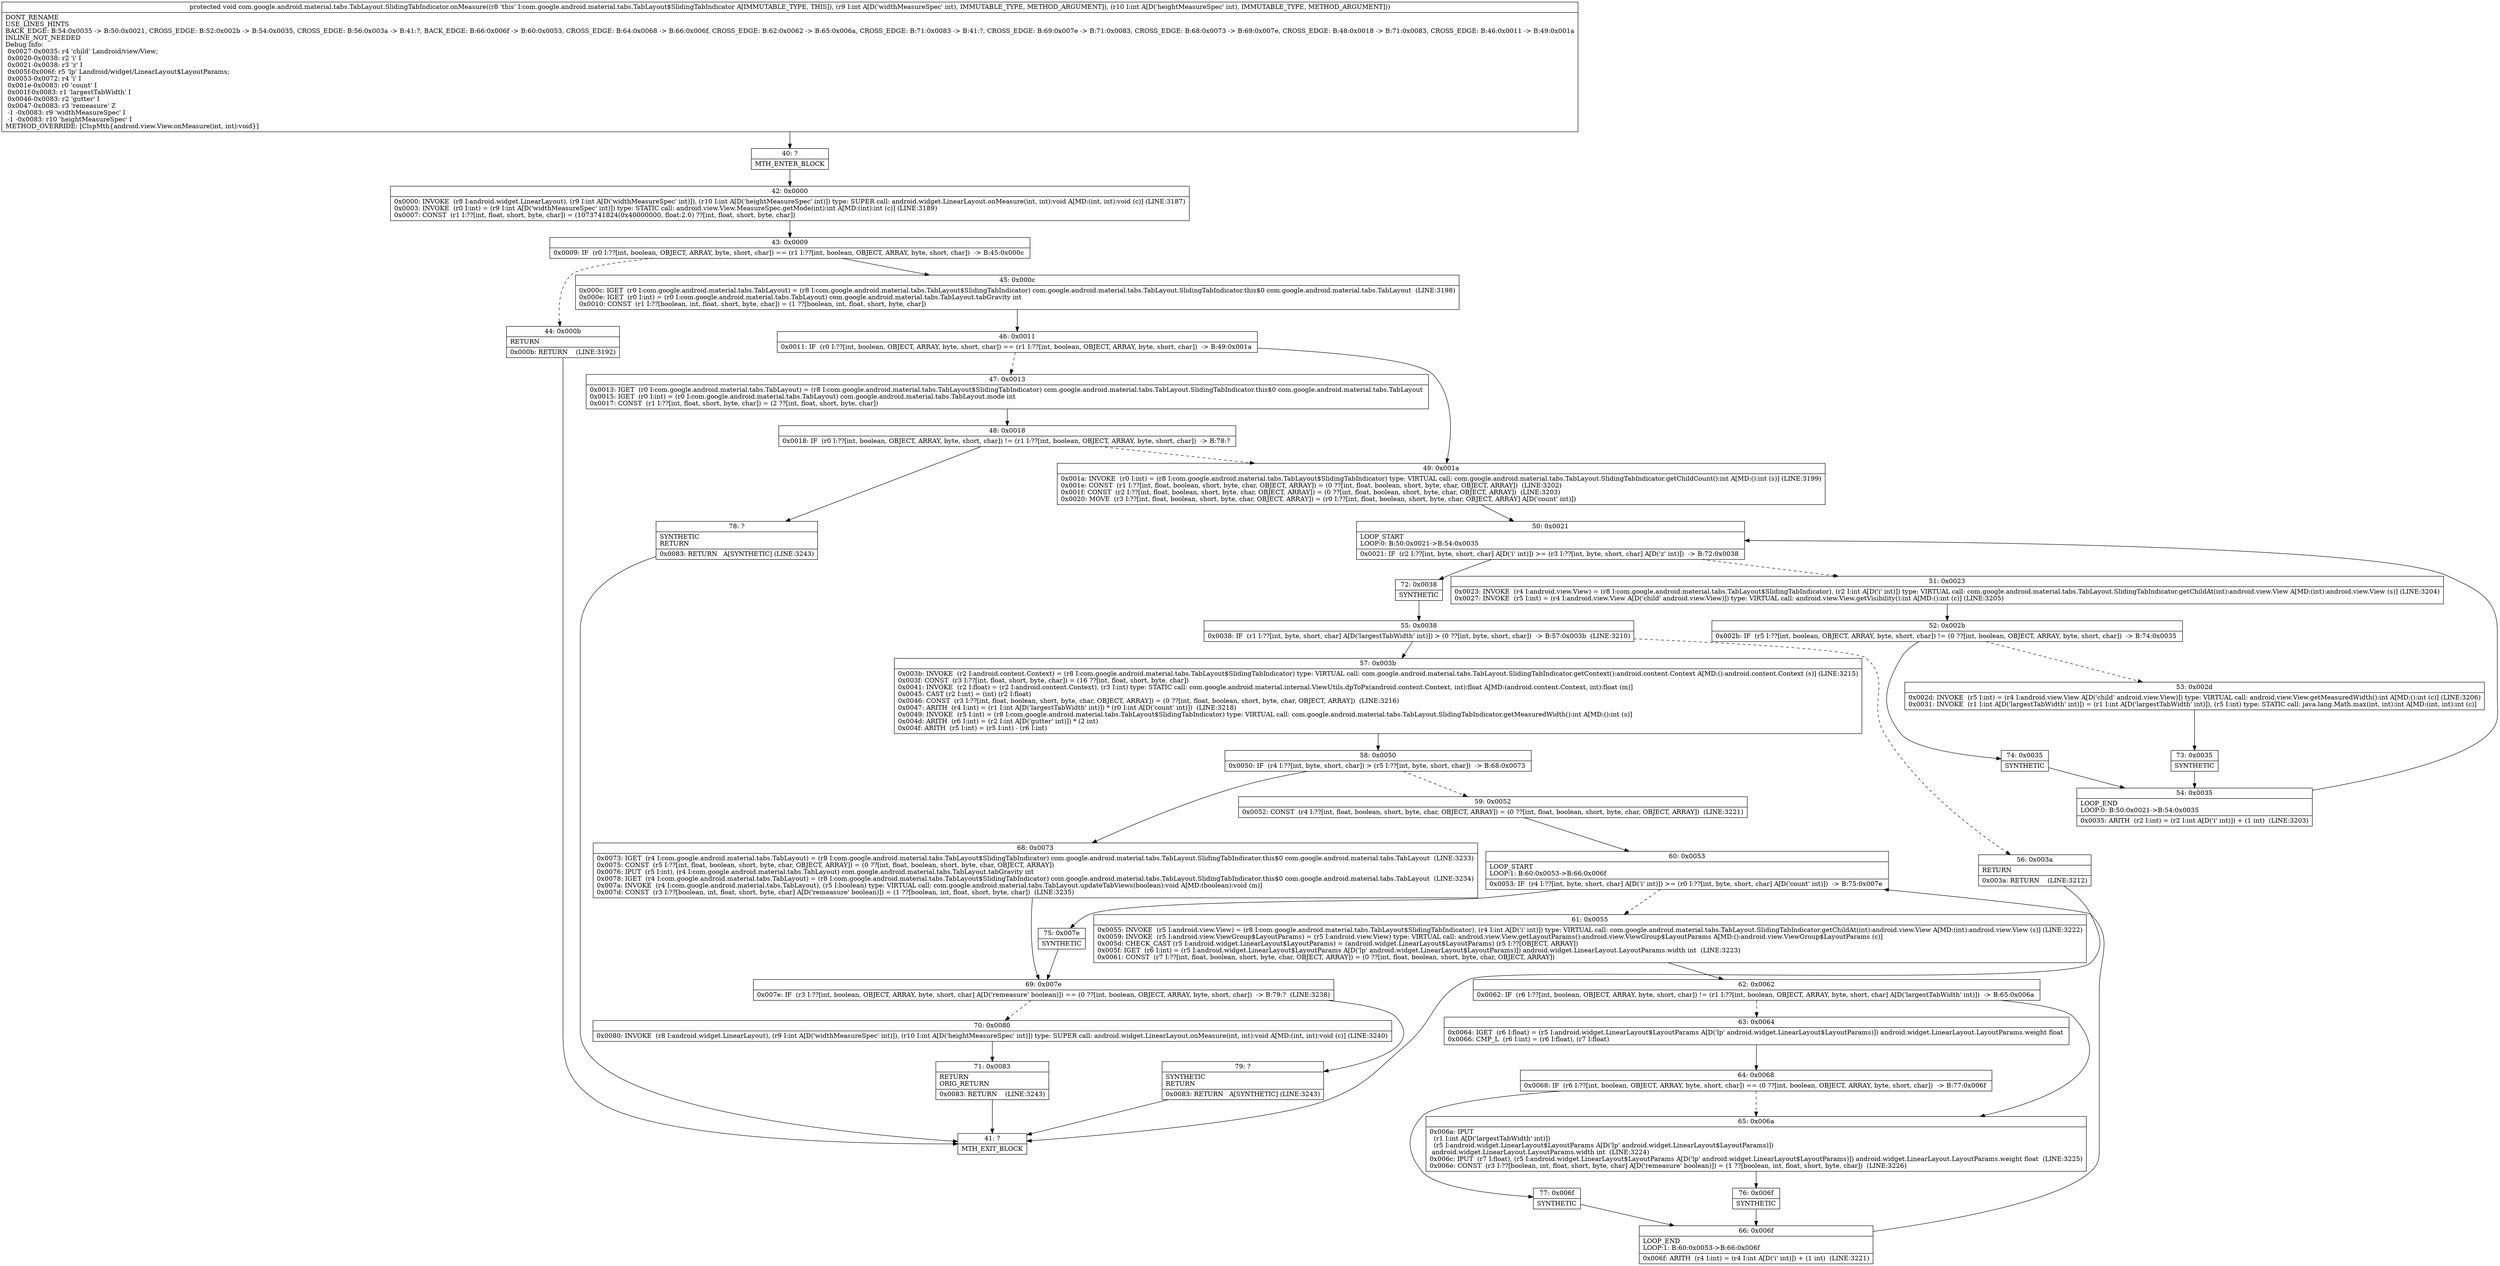 digraph "CFG forcom.google.android.material.tabs.TabLayout.SlidingTabIndicator.onMeasure(II)V" {
Node_40 [shape=record,label="{40\:\ ?|MTH_ENTER_BLOCK\l}"];
Node_42 [shape=record,label="{42\:\ 0x0000|0x0000: INVOKE  (r8 I:android.widget.LinearLayout), (r9 I:int A[D('widthMeasureSpec' int)]), (r10 I:int A[D('heightMeasureSpec' int)]) type: SUPER call: android.widget.LinearLayout.onMeasure(int, int):void A[MD:(int, int):void (c)] (LINE:3187)\l0x0003: INVOKE  (r0 I:int) = (r9 I:int A[D('widthMeasureSpec' int)]) type: STATIC call: android.view.View.MeasureSpec.getMode(int):int A[MD:(int):int (c)] (LINE:3189)\l0x0007: CONST  (r1 I:??[int, float, short, byte, char]) = (1073741824(0x40000000, float:2.0) ??[int, float, short, byte, char]) \l}"];
Node_43 [shape=record,label="{43\:\ 0x0009|0x0009: IF  (r0 I:??[int, boolean, OBJECT, ARRAY, byte, short, char]) == (r1 I:??[int, boolean, OBJECT, ARRAY, byte, short, char])  \-\> B:45:0x000c \l}"];
Node_44 [shape=record,label="{44\:\ 0x000b|RETURN\l|0x000b: RETURN    (LINE:3192)\l}"];
Node_41 [shape=record,label="{41\:\ ?|MTH_EXIT_BLOCK\l}"];
Node_45 [shape=record,label="{45\:\ 0x000c|0x000c: IGET  (r0 I:com.google.android.material.tabs.TabLayout) = (r8 I:com.google.android.material.tabs.TabLayout$SlidingTabIndicator) com.google.android.material.tabs.TabLayout.SlidingTabIndicator.this$0 com.google.android.material.tabs.TabLayout  (LINE:3198)\l0x000e: IGET  (r0 I:int) = (r0 I:com.google.android.material.tabs.TabLayout) com.google.android.material.tabs.TabLayout.tabGravity int \l0x0010: CONST  (r1 I:??[boolean, int, float, short, byte, char]) = (1 ??[boolean, int, float, short, byte, char]) \l}"];
Node_46 [shape=record,label="{46\:\ 0x0011|0x0011: IF  (r0 I:??[int, boolean, OBJECT, ARRAY, byte, short, char]) == (r1 I:??[int, boolean, OBJECT, ARRAY, byte, short, char])  \-\> B:49:0x001a \l}"];
Node_47 [shape=record,label="{47\:\ 0x0013|0x0013: IGET  (r0 I:com.google.android.material.tabs.TabLayout) = (r8 I:com.google.android.material.tabs.TabLayout$SlidingTabIndicator) com.google.android.material.tabs.TabLayout.SlidingTabIndicator.this$0 com.google.android.material.tabs.TabLayout \l0x0015: IGET  (r0 I:int) = (r0 I:com.google.android.material.tabs.TabLayout) com.google.android.material.tabs.TabLayout.mode int \l0x0017: CONST  (r1 I:??[int, float, short, byte, char]) = (2 ??[int, float, short, byte, char]) \l}"];
Node_48 [shape=record,label="{48\:\ 0x0018|0x0018: IF  (r0 I:??[int, boolean, OBJECT, ARRAY, byte, short, char]) != (r1 I:??[int, boolean, OBJECT, ARRAY, byte, short, char])  \-\> B:78:? \l}"];
Node_78 [shape=record,label="{78\:\ ?|SYNTHETIC\lRETURN\l|0x0083: RETURN   A[SYNTHETIC] (LINE:3243)\l}"];
Node_49 [shape=record,label="{49\:\ 0x001a|0x001a: INVOKE  (r0 I:int) = (r8 I:com.google.android.material.tabs.TabLayout$SlidingTabIndicator) type: VIRTUAL call: com.google.android.material.tabs.TabLayout.SlidingTabIndicator.getChildCount():int A[MD:():int (s)] (LINE:3199)\l0x001e: CONST  (r1 I:??[int, float, boolean, short, byte, char, OBJECT, ARRAY]) = (0 ??[int, float, boolean, short, byte, char, OBJECT, ARRAY])  (LINE:3202)\l0x001f: CONST  (r2 I:??[int, float, boolean, short, byte, char, OBJECT, ARRAY]) = (0 ??[int, float, boolean, short, byte, char, OBJECT, ARRAY])  (LINE:3203)\l0x0020: MOVE  (r3 I:??[int, float, boolean, short, byte, char, OBJECT, ARRAY]) = (r0 I:??[int, float, boolean, short, byte, char, OBJECT, ARRAY] A[D('count' int)]) \l}"];
Node_50 [shape=record,label="{50\:\ 0x0021|LOOP_START\lLOOP:0: B:50:0x0021\-\>B:54:0x0035\l|0x0021: IF  (r2 I:??[int, byte, short, char] A[D('i' int)]) \>= (r3 I:??[int, byte, short, char] A[D('z' int)])  \-\> B:72:0x0038 \l}"];
Node_51 [shape=record,label="{51\:\ 0x0023|0x0023: INVOKE  (r4 I:android.view.View) = (r8 I:com.google.android.material.tabs.TabLayout$SlidingTabIndicator), (r2 I:int A[D('i' int)]) type: VIRTUAL call: com.google.android.material.tabs.TabLayout.SlidingTabIndicator.getChildAt(int):android.view.View A[MD:(int):android.view.View (s)] (LINE:3204)\l0x0027: INVOKE  (r5 I:int) = (r4 I:android.view.View A[D('child' android.view.View)]) type: VIRTUAL call: android.view.View.getVisibility():int A[MD:():int (c)] (LINE:3205)\l}"];
Node_52 [shape=record,label="{52\:\ 0x002b|0x002b: IF  (r5 I:??[int, boolean, OBJECT, ARRAY, byte, short, char]) != (0 ??[int, boolean, OBJECT, ARRAY, byte, short, char])  \-\> B:74:0x0035 \l}"];
Node_53 [shape=record,label="{53\:\ 0x002d|0x002d: INVOKE  (r5 I:int) = (r4 I:android.view.View A[D('child' android.view.View)]) type: VIRTUAL call: android.view.View.getMeasuredWidth():int A[MD:():int (c)] (LINE:3206)\l0x0031: INVOKE  (r1 I:int A[D('largestTabWidth' int)]) = (r1 I:int A[D('largestTabWidth' int)]), (r5 I:int) type: STATIC call: java.lang.Math.max(int, int):int A[MD:(int, int):int (c)]\l}"];
Node_73 [shape=record,label="{73\:\ 0x0035|SYNTHETIC\l}"];
Node_54 [shape=record,label="{54\:\ 0x0035|LOOP_END\lLOOP:0: B:50:0x0021\-\>B:54:0x0035\l|0x0035: ARITH  (r2 I:int) = (r2 I:int A[D('i' int)]) + (1 int)  (LINE:3203)\l}"];
Node_74 [shape=record,label="{74\:\ 0x0035|SYNTHETIC\l}"];
Node_72 [shape=record,label="{72\:\ 0x0038|SYNTHETIC\l}"];
Node_55 [shape=record,label="{55\:\ 0x0038|0x0038: IF  (r1 I:??[int, byte, short, char] A[D('largestTabWidth' int)]) \> (0 ??[int, byte, short, char])  \-\> B:57:0x003b  (LINE:3210)\l}"];
Node_56 [shape=record,label="{56\:\ 0x003a|RETURN\l|0x003a: RETURN    (LINE:3212)\l}"];
Node_57 [shape=record,label="{57\:\ 0x003b|0x003b: INVOKE  (r2 I:android.content.Context) = (r8 I:com.google.android.material.tabs.TabLayout$SlidingTabIndicator) type: VIRTUAL call: com.google.android.material.tabs.TabLayout.SlidingTabIndicator.getContext():android.content.Context A[MD:():android.content.Context (s)] (LINE:3215)\l0x003f: CONST  (r3 I:??[int, float, short, byte, char]) = (16 ??[int, float, short, byte, char]) \l0x0041: INVOKE  (r2 I:float) = (r2 I:android.content.Context), (r3 I:int) type: STATIC call: com.google.android.material.internal.ViewUtils.dpToPx(android.content.Context, int):float A[MD:(android.content.Context, int):float (m)]\l0x0045: CAST (r2 I:int) = (int) (r2 I:float) \l0x0046: CONST  (r3 I:??[int, float, boolean, short, byte, char, OBJECT, ARRAY]) = (0 ??[int, float, boolean, short, byte, char, OBJECT, ARRAY])  (LINE:3216)\l0x0047: ARITH  (r4 I:int) = (r1 I:int A[D('largestTabWidth' int)]) * (r0 I:int A[D('count' int)])  (LINE:3218)\l0x0049: INVOKE  (r5 I:int) = (r8 I:com.google.android.material.tabs.TabLayout$SlidingTabIndicator) type: VIRTUAL call: com.google.android.material.tabs.TabLayout.SlidingTabIndicator.getMeasuredWidth():int A[MD:():int (s)]\l0x004d: ARITH  (r6 I:int) = (r2 I:int A[D('gutter' int)]) * (2 int) \l0x004f: ARITH  (r5 I:int) = (r5 I:int) \- (r6 I:int) \l}"];
Node_58 [shape=record,label="{58\:\ 0x0050|0x0050: IF  (r4 I:??[int, byte, short, char]) \> (r5 I:??[int, byte, short, char])  \-\> B:68:0x0073 \l}"];
Node_59 [shape=record,label="{59\:\ 0x0052|0x0052: CONST  (r4 I:??[int, float, boolean, short, byte, char, OBJECT, ARRAY]) = (0 ??[int, float, boolean, short, byte, char, OBJECT, ARRAY])  (LINE:3221)\l}"];
Node_60 [shape=record,label="{60\:\ 0x0053|LOOP_START\lLOOP:1: B:60:0x0053\-\>B:66:0x006f\l|0x0053: IF  (r4 I:??[int, byte, short, char] A[D('i' int)]) \>= (r0 I:??[int, byte, short, char] A[D('count' int)])  \-\> B:75:0x007e \l}"];
Node_61 [shape=record,label="{61\:\ 0x0055|0x0055: INVOKE  (r5 I:android.view.View) = (r8 I:com.google.android.material.tabs.TabLayout$SlidingTabIndicator), (r4 I:int A[D('i' int)]) type: VIRTUAL call: com.google.android.material.tabs.TabLayout.SlidingTabIndicator.getChildAt(int):android.view.View A[MD:(int):android.view.View (s)] (LINE:3222)\l0x0059: INVOKE  (r5 I:android.view.ViewGroup$LayoutParams) = (r5 I:android.view.View) type: VIRTUAL call: android.view.View.getLayoutParams():android.view.ViewGroup$LayoutParams A[MD:():android.view.ViewGroup$LayoutParams (c)]\l0x005d: CHECK_CAST (r5 I:android.widget.LinearLayout$LayoutParams) = (android.widget.LinearLayout$LayoutParams) (r5 I:??[OBJECT, ARRAY]) \l0x005f: IGET  (r6 I:int) = (r5 I:android.widget.LinearLayout$LayoutParams A[D('lp' android.widget.LinearLayout$LayoutParams)]) android.widget.LinearLayout.LayoutParams.width int  (LINE:3223)\l0x0061: CONST  (r7 I:??[int, float, boolean, short, byte, char, OBJECT, ARRAY]) = (0 ??[int, float, boolean, short, byte, char, OBJECT, ARRAY]) \l}"];
Node_62 [shape=record,label="{62\:\ 0x0062|0x0062: IF  (r6 I:??[int, boolean, OBJECT, ARRAY, byte, short, char]) != (r1 I:??[int, boolean, OBJECT, ARRAY, byte, short, char] A[D('largestTabWidth' int)])  \-\> B:65:0x006a \l}"];
Node_63 [shape=record,label="{63\:\ 0x0064|0x0064: IGET  (r6 I:float) = (r5 I:android.widget.LinearLayout$LayoutParams A[D('lp' android.widget.LinearLayout$LayoutParams)]) android.widget.LinearLayout.LayoutParams.weight float \l0x0066: CMP_L  (r6 I:int) = (r6 I:float), (r7 I:float) \l}"];
Node_64 [shape=record,label="{64\:\ 0x0068|0x0068: IF  (r6 I:??[int, boolean, OBJECT, ARRAY, byte, short, char]) == (0 ??[int, boolean, OBJECT, ARRAY, byte, short, char])  \-\> B:77:0x006f \l}"];
Node_77 [shape=record,label="{77\:\ 0x006f|SYNTHETIC\l}"];
Node_66 [shape=record,label="{66\:\ 0x006f|LOOP_END\lLOOP:1: B:60:0x0053\-\>B:66:0x006f\l|0x006f: ARITH  (r4 I:int) = (r4 I:int A[D('i' int)]) + (1 int)  (LINE:3221)\l}"];
Node_65 [shape=record,label="{65\:\ 0x006a|0x006a: IPUT  \l  (r1 I:int A[D('largestTabWidth' int)])\l  (r5 I:android.widget.LinearLayout$LayoutParams A[D('lp' android.widget.LinearLayout$LayoutParams)])\l android.widget.LinearLayout.LayoutParams.width int  (LINE:3224)\l0x006c: IPUT  (r7 I:float), (r5 I:android.widget.LinearLayout$LayoutParams A[D('lp' android.widget.LinearLayout$LayoutParams)]) android.widget.LinearLayout.LayoutParams.weight float  (LINE:3225)\l0x006e: CONST  (r3 I:??[boolean, int, float, short, byte, char] A[D('remeasure' boolean)]) = (1 ??[boolean, int, float, short, byte, char])  (LINE:3226)\l}"];
Node_76 [shape=record,label="{76\:\ 0x006f|SYNTHETIC\l}"];
Node_75 [shape=record,label="{75\:\ 0x007e|SYNTHETIC\l}"];
Node_69 [shape=record,label="{69\:\ 0x007e|0x007e: IF  (r3 I:??[int, boolean, OBJECT, ARRAY, byte, short, char] A[D('remeasure' boolean)]) == (0 ??[int, boolean, OBJECT, ARRAY, byte, short, char])  \-\> B:79:?  (LINE:3238)\l}"];
Node_70 [shape=record,label="{70\:\ 0x0080|0x0080: INVOKE  (r8 I:android.widget.LinearLayout), (r9 I:int A[D('widthMeasureSpec' int)]), (r10 I:int A[D('heightMeasureSpec' int)]) type: SUPER call: android.widget.LinearLayout.onMeasure(int, int):void A[MD:(int, int):void (c)] (LINE:3240)\l}"];
Node_71 [shape=record,label="{71\:\ 0x0083|RETURN\lORIG_RETURN\l|0x0083: RETURN    (LINE:3243)\l}"];
Node_79 [shape=record,label="{79\:\ ?|SYNTHETIC\lRETURN\l|0x0083: RETURN   A[SYNTHETIC] (LINE:3243)\l}"];
Node_68 [shape=record,label="{68\:\ 0x0073|0x0073: IGET  (r4 I:com.google.android.material.tabs.TabLayout) = (r8 I:com.google.android.material.tabs.TabLayout$SlidingTabIndicator) com.google.android.material.tabs.TabLayout.SlidingTabIndicator.this$0 com.google.android.material.tabs.TabLayout  (LINE:3233)\l0x0075: CONST  (r5 I:??[int, float, boolean, short, byte, char, OBJECT, ARRAY]) = (0 ??[int, float, boolean, short, byte, char, OBJECT, ARRAY]) \l0x0076: IPUT  (r5 I:int), (r4 I:com.google.android.material.tabs.TabLayout) com.google.android.material.tabs.TabLayout.tabGravity int \l0x0078: IGET  (r4 I:com.google.android.material.tabs.TabLayout) = (r8 I:com.google.android.material.tabs.TabLayout$SlidingTabIndicator) com.google.android.material.tabs.TabLayout.SlidingTabIndicator.this$0 com.google.android.material.tabs.TabLayout  (LINE:3234)\l0x007a: INVOKE  (r4 I:com.google.android.material.tabs.TabLayout), (r5 I:boolean) type: VIRTUAL call: com.google.android.material.tabs.TabLayout.updateTabViews(boolean):void A[MD:(boolean):void (m)]\l0x007d: CONST  (r3 I:??[boolean, int, float, short, byte, char] A[D('remeasure' boolean)]) = (1 ??[boolean, int, float, short, byte, char])  (LINE:3235)\l}"];
MethodNode[shape=record,label="{protected void com.google.android.material.tabs.TabLayout.SlidingTabIndicator.onMeasure((r8 'this' I:com.google.android.material.tabs.TabLayout$SlidingTabIndicator A[IMMUTABLE_TYPE, THIS]), (r9 I:int A[D('widthMeasureSpec' int), IMMUTABLE_TYPE, METHOD_ARGUMENT]), (r10 I:int A[D('heightMeasureSpec' int), IMMUTABLE_TYPE, METHOD_ARGUMENT]))  | DONT_RENAME\lUSE_LINES_HINTS\lBACK_EDGE: B:54:0x0035 \-\> B:50:0x0021, CROSS_EDGE: B:52:0x002b \-\> B:54:0x0035, CROSS_EDGE: B:56:0x003a \-\> B:41:?, BACK_EDGE: B:66:0x006f \-\> B:60:0x0053, CROSS_EDGE: B:64:0x0068 \-\> B:66:0x006f, CROSS_EDGE: B:62:0x0062 \-\> B:65:0x006a, CROSS_EDGE: B:71:0x0083 \-\> B:41:?, CROSS_EDGE: B:69:0x007e \-\> B:71:0x0083, CROSS_EDGE: B:68:0x0073 \-\> B:69:0x007e, CROSS_EDGE: B:48:0x0018 \-\> B:71:0x0083, CROSS_EDGE: B:46:0x0011 \-\> B:49:0x001a\lINLINE_NOT_NEEDED\lDebug Info:\l  0x0027\-0x0035: r4 'child' Landroid\/view\/View;\l  0x0020\-0x0038: r2 'i' I\l  0x0021\-0x0038: r3 'z' I\l  0x005f\-0x006f: r5 'lp' Landroid\/widget\/LinearLayout$LayoutParams;\l  0x0053\-0x0072: r4 'i' I\l  0x001e\-0x0083: r0 'count' I\l  0x001f\-0x0083: r1 'largestTabWidth' I\l  0x0046\-0x0083: r2 'gutter' I\l  0x0047\-0x0083: r3 'remeasure' Z\l  \-1 \-0x0083: r9 'widthMeasureSpec' I\l  \-1 \-0x0083: r10 'heightMeasureSpec' I\lMETHOD_OVERRIDE: [ClspMth\{android.view.View.onMeasure(int, int):void\}]\l}"];
MethodNode -> Node_40;Node_40 -> Node_42;
Node_42 -> Node_43;
Node_43 -> Node_44[style=dashed];
Node_43 -> Node_45;
Node_44 -> Node_41;
Node_45 -> Node_46;
Node_46 -> Node_47[style=dashed];
Node_46 -> Node_49;
Node_47 -> Node_48;
Node_48 -> Node_49[style=dashed];
Node_48 -> Node_78;
Node_78 -> Node_41;
Node_49 -> Node_50;
Node_50 -> Node_51[style=dashed];
Node_50 -> Node_72;
Node_51 -> Node_52;
Node_52 -> Node_53[style=dashed];
Node_52 -> Node_74;
Node_53 -> Node_73;
Node_73 -> Node_54;
Node_54 -> Node_50;
Node_74 -> Node_54;
Node_72 -> Node_55;
Node_55 -> Node_56[style=dashed];
Node_55 -> Node_57;
Node_56 -> Node_41;
Node_57 -> Node_58;
Node_58 -> Node_59[style=dashed];
Node_58 -> Node_68;
Node_59 -> Node_60;
Node_60 -> Node_61[style=dashed];
Node_60 -> Node_75;
Node_61 -> Node_62;
Node_62 -> Node_63[style=dashed];
Node_62 -> Node_65;
Node_63 -> Node_64;
Node_64 -> Node_65[style=dashed];
Node_64 -> Node_77;
Node_77 -> Node_66;
Node_66 -> Node_60;
Node_65 -> Node_76;
Node_76 -> Node_66;
Node_75 -> Node_69;
Node_69 -> Node_70[style=dashed];
Node_69 -> Node_79;
Node_70 -> Node_71;
Node_71 -> Node_41;
Node_79 -> Node_41;
Node_68 -> Node_69;
}

